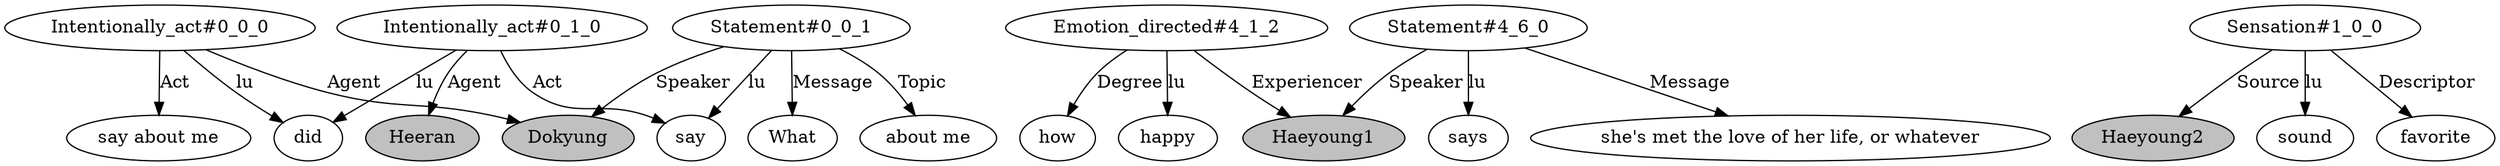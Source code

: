 // The Round Table
digraph {
	0 [label=Dokyung fillcolor=gray style=filled]
	1 [label="Intentionally_act#0_0_0"]
	2 [label=did]
	3 [label="say about me"]
	1 -> 2 [label=lu]
	1 -> 3 [label=Act]
	1 -> 0 [label=Agent]
	4 [label="Statement#0_0_1"]
	5 [label=say]
	6 [label=What]
	7 [label="about me"]
	4 -> 5 [label=lu]
	4 -> 6 [label=Message]
	4 -> 0 [label=Speaker]
	4 -> 7 [label=Topic]
	8 [label=Haeyoung1 fillcolor=gray style=filled]
	9 [label="Emotion_directed#4_1_2"]
	10 [label=happy]
	11 [label=how]
	9 -> 10 [label=lu]
	9 -> 11 [label=Degree]
	9 -> 8 [label=Experiencer]
	12 [label="Statement#4_6_0"]
	13 [label=says]
	14 [label="she's met the love of her life, or whatever"]
	12 -> 13 [label=lu]
	12 -> 8 [label=Speaker]
	12 -> 14 [label=Message]
	15 [label=Haeyoung2 fillcolor=gray style=filled]
	16 [label="Sensation#1_0_0"]
	17 [label=sound]
	18 [label=favorite]
	16 -> 17 [label=lu]
	16 -> 15 [label=Source]
	16 -> 18 [label=Descriptor]
	19 [label=Heeran fillcolor=gray style=filled]
	20 [label="Intentionally_act#0_1_0"]
	20 -> 2 [label=lu]
	20 -> 5 [label=Act]
	20 -> 19 [label=Agent]
}
